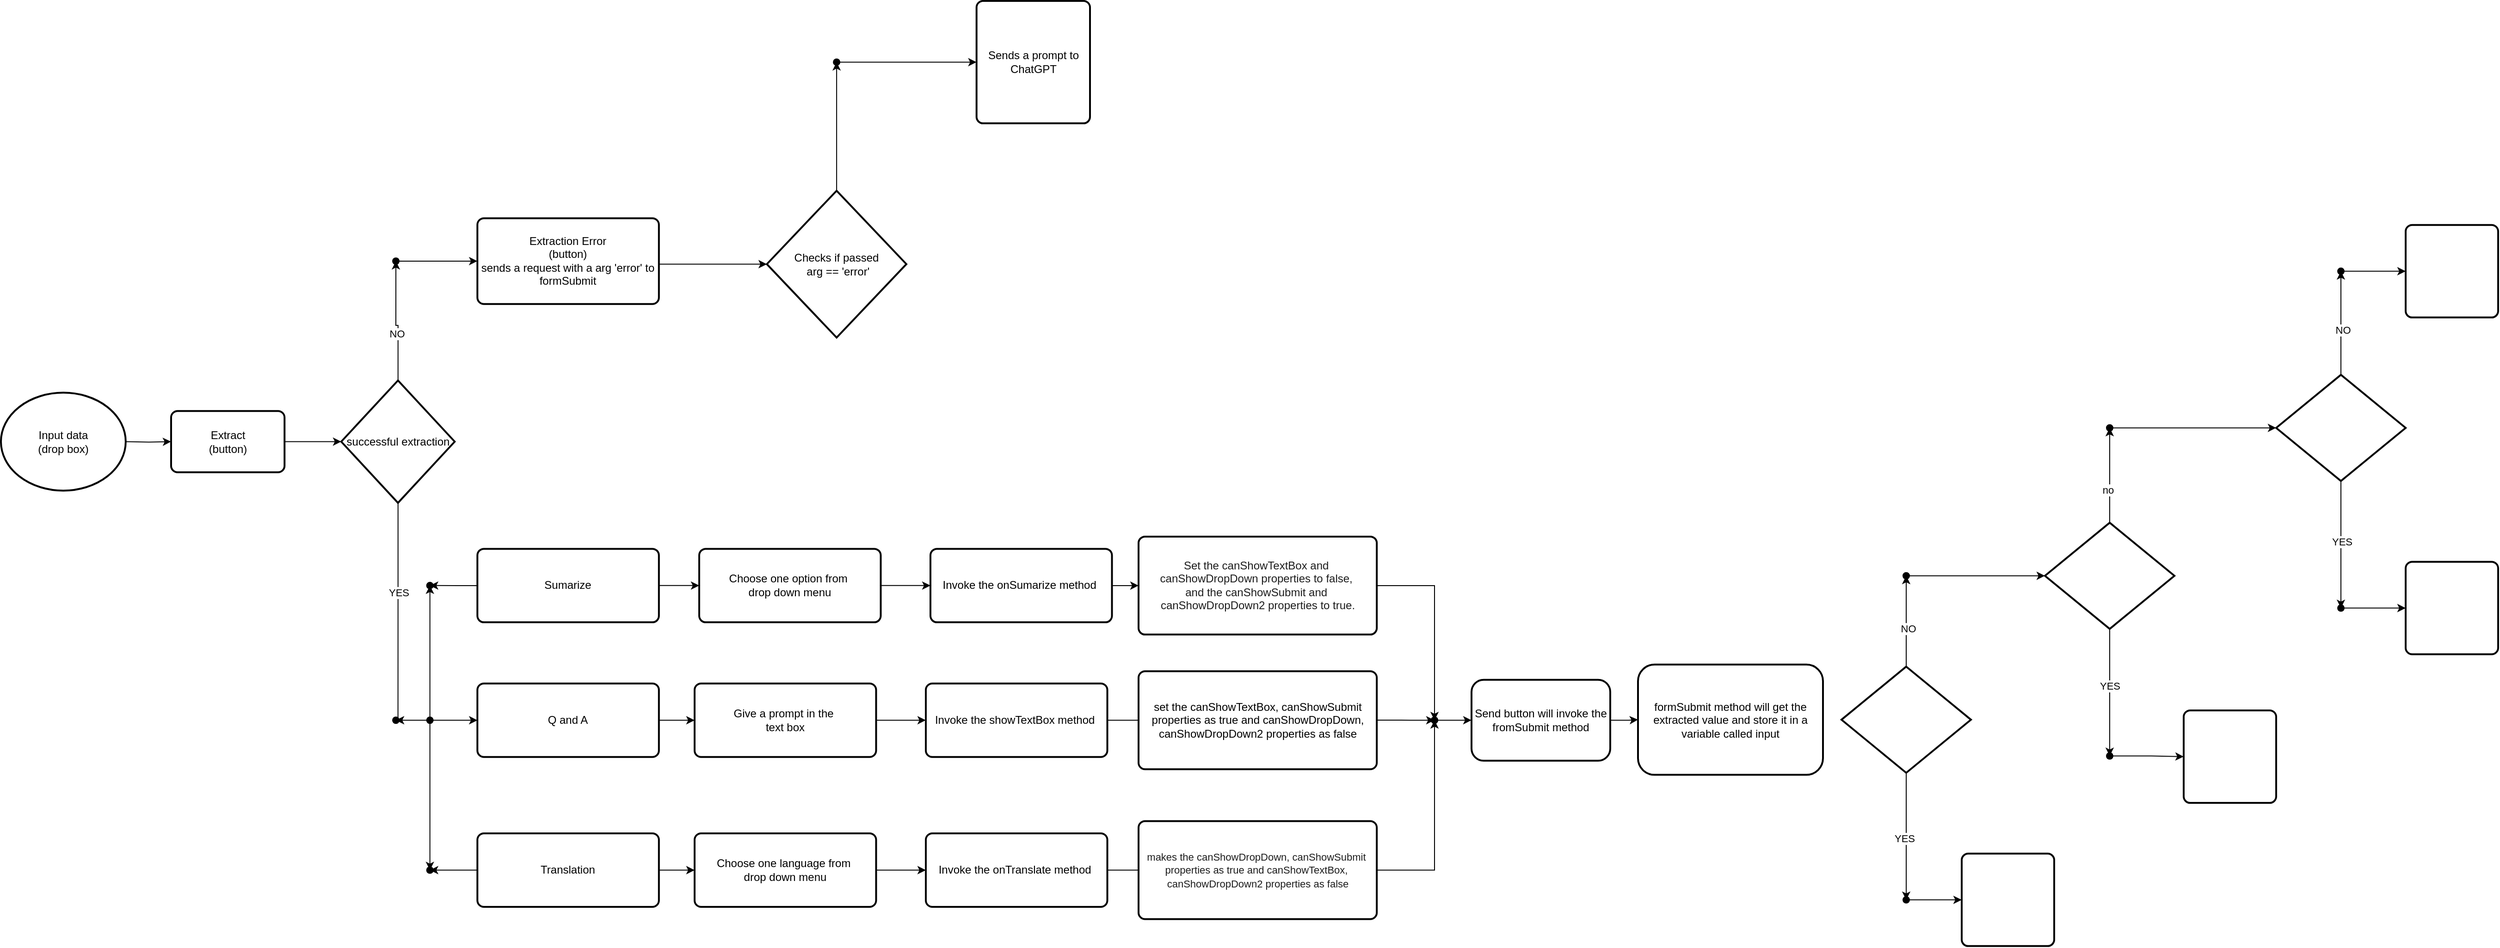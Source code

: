 <mxfile version="24.7.7">
  <diagram name="Page-1" id="-5NCfdyF40MjpB2_MiXg">
    <mxGraphModel dx="1364" dy="793" grid="1" gridSize="10" guides="1" tooltips="1" connect="1" arrows="1" fold="1" page="1" pageScale="1" pageWidth="1654" pageHeight="1169" math="0" shadow="0">
      <root>
        <mxCell id="0" />
        <mxCell id="1" parent="0" />
        <mxCell id="hPGTuuhr70xfbQIZsrYH-69" value="" style="group" vertex="1" connectable="0" parent="1">
          <mxGeometry x="80" y="337" width="1740" height="993.243" as="geometry" />
        </mxCell>
        <mxCell id="hPGTuuhr70xfbQIZsrYH-12" value="" style="edgeStyle=orthogonalEdgeStyle;rounded=0;orthogonalLoop=1;jettySize=auto;html=1;" edge="1" parent="hPGTuuhr70xfbQIZsrYH-69" target="hPGTuuhr70xfbQIZsrYH-4">
          <mxGeometry relative="1" as="geometry">
            <mxPoint x="134.922" y="476.757" as="sourcePoint" />
          </mxGeometry>
        </mxCell>
        <mxCell id="hPGTuuhr70xfbQIZsrYH-13" value="" style="edgeStyle=orthogonalEdgeStyle;rounded=0;orthogonalLoop=1;jettySize=auto;html=1;" edge="1" parent="hPGTuuhr70xfbQIZsrYH-69" source="hPGTuuhr70xfbQIZsrYH-4" target="hPGTuuhr70xfbQIZsrYH-5">
          <mxGeometry relative="1" as="geometry" />
        </mxCell>
        <mxCell id="hPGTuuhr70xfbQIZsrYH-4" value="Extract&lt;br&gt;(button)" style="rounded=1;whiteSpace=wrap;html=1;absoluteArcSize=1;arcSize=14;strokeWidth=2;" vertex="1" parent="hPGTuuhr70xfbQIZsrYH-69">
          <mxGeometry x="183.984" y="443.649" width="122.656" height="66.216" as="geometry" />
        </mxCell>
        <mxCell id="hPGTuuhr70xfbQIZsrYH-23" value="" style="edgeStyle=orthogonalEdgeStyle;rounded=0;orthogonalLoop=1;jettySize=auto;html=1;" edge="1" parent="hPGTuuhr70xfbQIZsrYH-69" source="hPGTuuhr70xfbQIZsrYH-5" target="hPGTuuhr70xfbQIZsrYH-22">
          <mxGeometry relative="1" as="geometry" />
        </mxCell>
        <mxCell id="hPGTuuhr70xfbQIZsrYH-25" value="NO" style="edgeLabel;html=1;align=center;verticalAlign=middle;resizable=0;points=[];" vertex="1" connectable="0" parent="hPGTuuhr70xfbQIZsrYH-23">
          <mxGeometry x="-0.221" y="2" relative="1" as="geometry">
            <mxPoint as="offset" />
          </mxGeometry>
        </mxCell>
        <mxCell id="hPGTuuhr70xfbQIZsrYH-33" value="" style="edgeStyle=orthogonalEdgeStyle;rounded=0;orthogonalLoop=1;jettySize=auto;html=1;" edge="1" parent="hPGTuuhr70xfbQIZsrYH-69" source="hPGTuuhr70xfbQIZsrYH-5" target="hPGTuuhr70xfbQIZsrYH-32">
          <mxGeometry relative="1" as="geometry">
            <Array as="points">
              <mxPoint x="429.297" y="635.676" />
              <mxPoint x="429.297" y="635.676" />
            </Array>
          </mxGeometry>
        </mxCell>
        <mxCell id="hPGTuuhr70xfbQIZsrYH-47" value="YES" style="edgeLabel;html=1;align=center;verticalAlign=middle;resizable=0;points=[];" vertex="1" connectable="0" parent="hPGTuuhr70xfbQIZsrYH-33">
          <mxGeometry x="-0.189" relative="1" as="geometry">
            <mxPoint as="offset" />
          </mxGeometry>
        </mxCell>
        <mxCell id="hPGTuuhr70xfbQIZsrYH-5" value="successful extraction" style="strokeWidth=2;html=1;shape=mxgraph.flowchart.decision;whiteSpace=wrap;" vertex="1" parent="hPGTuuhr70xfbQIZsrYH-69">
          <mxGeometry x="367.969" y="410.541" width="122.656" height="132.432" as="geometry" />
        </mxCell>
        <mxCell id="hPGTuuhr70xfbQIZsrYH-18" value="" style="edgeStyle=orthogonalEdgeStyle;rounded=0;orthogonalLoop=1;jettySize=auto;html=1;" edge="1" parent="hPGTuuhr70xfbQIZsrYH-69" source="hPGTuuhr70xfbQIZsrYH-7" target="hPGTuuhr70xfbQIZsrYH-9">
          <mxGeometry relative="1" as="geometry">
            <Array as="points">
              <mxPoint x="785" y="284.73" />
              <mxPoint x="785" y="284.73" />
            </Array>
          </mxGeometry>
        </mxCell>
        <mxCell id="hPGTuuhr70xfbQIZsrYH-7" value="Extraction Error&lt;br&gt;(button)&lt;br&gt;sends a request with a arg &#39;error&#39; to formSubmit" style="rounded=1;whiteSpace=wrap;html=1;absoluteArcSize=1;arcSize=14;strokeWidth=2;" vertex="1" parent="hPGTuuhr70xfbQIZsrYH-69">
          <mxGeometry x="515.156" y="235.138" width="196.25" height="92.703" as="geometry" />
        </mxCell>
        <mxCell id="hPGTuuhr70xfbQIZsrYH-20" value="" style="edgeStyle=orthogonalEdgeStyle;rounded=0;orthogonalLoop=1;jettySize=auto;html=1;" edge="1" parent="hPGTuuhr70xfbQIZsrYH-69" source="hPGTuuhr70xfbQIZsrYH-9" target="hPGTuuhr70xfbQIZsrYH-19">
          <mxGeometry relative="1" as="geometry" />
        </mxCell>
        <mxCell id="hPGTuuhr70xfbQIZsrYH-9" value="Checks if passed&lt;div&gt;&amp;nbsp;arg == &#39;error&#39;&lt;/div&gt;" style="strokeWidth=2;html=1;shape=mxgraph.flowchart.decision;whiteSpace=wrap;" vertex="1" parent="hPGTuuhr70xfbQIZsrYH-69">
          <mxGeometry x="828.117" y="205.27" width="150.867" height="158.919" as="geometry" />
        </mxCell>
        <mxCell id="hPGTuuhr70xfbQIZsrYH-10" value="Sends a prompt to ChatGPT" style="rounded=1;whiteSpace=wrap;html=1;absoluteArcSize=1;arcSize=14;strokeWidth=2;" vertex="1" parent="hPGTuuhr70xfbQIZsrYH-69">
          <mxGeometry x="1054.844" y="-1.421e-14" width="122.656" height="132.432" as="geometry" />
        </mxCell>
        <mxCell id="hPGTuuhr70xfbQIZsrYH-21" value="" style="edgeStyle=orthogonalEdgeStyle;rounded=0;orthogonalLoop=1;jettySize=auto;html=1;" edge="1" parent="hPGTuuhr70xfbQIZsrYH-69" source="hPGTuuhr70xfbQIZsrYH-19" target="hPGTuuhr70xfbQIZsrYH-10">
          <mxGeometry relative="1" as="geometry" />
        </mxCell>
        <mxCell id="hPGTuuhr70xfbQIZsrYH-19" value="" style="shape=waypoint;size=6;pointerEvents=1;points=[];fillColor=default;resizable=0;rotatable=0;perimeter=centerPerimeter;snapToPoint=1;strokeWidth=2;" vertex="1" parent="hPGTuuhr70xfbQIZsrYH-69">
          <mxGeometry x="893.551" y="56.216" width="20" height="20" as="geometry" />
        </mxCell>
        <mxCell id="hPGTuuhr70xfbQIZsrYH-24" value="" style="edgeStyle=orthogonalEdgeStyle;rounded=0;orthogonalLoop=1;jettySize=auto;html=1;" edge="1" parent="hPGTuuhr70xfbQIZsrYH-69" source="hPGTuuhr70xfbQIZsrYH-22" target="hPGTuuhr70xfbQIZsrYH-7">
          <mxGeometry relative="1" as="geometry" />
        </mxCell>
        <mxCell id="hPGTuuhr70xfbQIZsrYH-22" value="" style="shape=waypoint;size=6;pointerEvents=1;points=[];fillColor=default;resizable=0;rotatable=0;perimeter=centerPerimeter;snapToPoint=1;strokeWidth=2;" vertex="1" parent="hPGTuuhr70xfbQIZsrYH-69">
          <mxGeometry x="417.031" y="271.486" width="20" height="20" as="geometry" />
        </mxCell>
        <mxCell id="hPGTuuhr70xfbQIZsrYH-36" value="" style="edgeStyle=orthogonalEdgeStyle;rounded=0;orthogonalLoop=1;jettySize=auto;html=1;" edge="1" parent="hPGTuuhr70xfbQIZsrYH-69" source="hPGTuuhr70xfbQIZsrYH-26" target="hPGTuuhr70xfbQIZsrYH-35">
          <mxGeometry relative="1" as="geometry" />
        </mxCell>
        <mxCell id="hPGTuuhr70xfbQIZsrYH-53" value="" style="edgeStyle=orthogonalEdgeStyle;rounded=0;orthogonalLoop=1;jettySize=auto;html=1;" edge="1" parent="hPGTuuhr70xfbQIZsrYH-69" source="hPGTuuhr70xfbQIZsrYH-26" target="hPGTuuhr70xfbQIZsrYH-50">
          <mxGeometry relative="1" as="geometry" />
        </mxCell>
        <mxCell id="hPGTuuhr70xfbQIZsrYH-26" value="Sumarize" style="rounded=1;whiteSpace=wrap;html=1;absoluteArcSize=1;arcSize=14;strokeWidth=2;" vertex="1" parent="hPGTuuhr70xfbQIZsrYH-69">
          <mxGeometry x="515.156" y="592.706" width="196.25" height="79.459" as="geometry" />
        </mxCell>
        <mxCell id="hPGTuuhr70xfbQIZsrYH-54" value="" style="edgeStyle=orthogonalEdgeStyle;rounded=0;orthogonalLoop=1;jettySize=auto;html=1;" edge="1" parent="hPGTuuhr70xfbQIZsrYH-69" source="hPGTuuhr70xfbQIZsrYH-30" target="hPGTuuhr70xfbQIZsrYH-51">
          <mxGeometry relative="1" as="geometry" />
        </mxCell>
        <mxCell id="hPGTuuhr70xfbQIZsrYH-30" value="Q and A" style="rounded=1;whiteSpace=wrap;html=1;absoluteArcSize=1;arcSize=14;strokeWidth=2;" vertex="1" parent="hPGTuuhr70xfbQIZsrYH-69">
          <mxGeometry x="515.156" y="738.382" width="196.25" height="79.459" as="geometry" />
        </mxCell>
        <mxCell id="hPGTuuhr70xfbQIZsrYH-42" value="" style="edgeStyle=orthogonalEdgeStyle;rounded=0;orthogonalLoop=1;jettySize=auto;html=1;" edge="1" parent="hPGTuuhr70xfbQIZsrYH-69" source="hPGTuuhr70xfbQIZsrYH-31" target="hPGTuuhr70xfbQIZsrYH-41">
          <mxGeometry relative="1" as="geometry" />
        </mxCell>
        <mxCell id="hPGTuuhr70xfbQIZsrYH-55" value="" style="edgeStyle=orthogonalEdgeStyle;rounded=0;orthogonalLoop=1;jettySize=auto;html=1;" edge="1" parent="hPGTuuhr70xfbQIZsrYH-69" source="hPGTuuhr70xfbQIZsrYH-31" target="hPGTuuhr70xfbQIZsrYH-52">
          <mxGeometry relative="1" as="geometry" />
        </mxCell>
        <mxCell id="hPGTuuhr70xfbQIZsrYH-31" value="Translation" style="rounded=1;whiteSpace=wrap;html=1;absoluteArcSize=1;arcSize=14;strokeWidth=2;" vertex="1" parent="hPGTuuhr70xfbQIZsrYH-69">
          <mxGeometry x="515.156" y="900.541" width="196.25" height="79.459" as="geometry" />
        </mxCell>
        <mxCell id="hPGTuuhr70xfbQIZsrYH-34" value="" style="edgeStyle=orthogonalEdgeStyle;rounded=0;orthogonalLoop=1;jettySize=auto;html=1;" edge="1" parent="hPGTuuhr70xfbQIZsrYH-69" source="hPGTuuhr70xfbQIZsrYH-32" target="hPGTuuhr70xfbQIZsrYH-30">
          <mxGeometry relative="1" as="geometry" />
        </mxCell>
        <mxCell id="hPGTuuhr70xfbQIZsrYH-32" value="" style="shape=waypoint;size=6;pointerEvents=1;points=[];fillColor=default;resizable=0;rotatable=0;perimeter=centerPerimeter;snapToPoint=1;strokeWidth=2;" vertex="1" parent="hPGTuuhr70xfbQIZsrYH-69">
          <mxGeometry x="417.031" y="768.108" width="20" height="20" as="geometry" />
        </mxCell>
        <mxCell id="hPGTuuhr70xfbQIZsrYH-35" value="" style="shape=waypoint;size=6;pointerEvents=1;points=[];fillColor=default;resizable=0;rotatable=0;perimeter=centerPerimeter;snapToPoint=1;rounded=1;arcSize=14;strokeWidth=2;" vertex="1" parent="hPGTuuhr70xfbQIZsrYH-69">
          <mxGeometry x="453.828" y="622.432" width="20" height="20" as="geometry" />
        </mxCell>
        <mxCell id="hPGTuuhr70xfbQIZsrYH-41" value="" style="shape=waypoint;size=6;pointerEvents=1;points=[];fillColor=default;resizable=0;rotatable=0;perimeter=centerPerimeter;snapToPoint=1;rounded=1;arcSize=14;strokeWidth=2;" vertex="1" parent="hPGTuuhr70xfbQIZsrYH-69">
          <mxGeometry x="453.828" y="930.267" width="20" height="20" as="geometry" />
        </mxCell>
        <mxCell id="hPGTuuhr70xfbQIZsrYH-45" value="" style="edgeStyle=orthogonalEdgeStyle;rounded=0;orthogonalLoop=1;jettySize=auto;html=1;" edge="1" parent="hPGTuuhr70xfbQIZsrYH-69" source="hPGTuuhr70xfbQIZsrYH-44" target="hPGTuuhr70xfbQIZsrYH-41">
          <mxGeometry relative="1" as="geometry" />
        </mxCell>
        <mxCell id="hPGTuuhr70xfbQIZsrYH-46" value="" style="edgeStyle=orthogonalEdgeStyle;rounded=0;orthogonalLoop=1;jettySize=auto;html=1;" edge="1" parent="hPGTuuhr70xfbQIZsrYH-69" source="hPGTuuhr70xfbQIZsrYH-44" target="hPGTuuhr70xfbQIZsrYH-35">
          <mxGeometry relative="1" as="geometry" />
        </mxCell>
        <mxCell id="hPGTuuhr70xfbQIZsrYH-44" value="" style="shape=waypoint;size=6;pointerEvents=1;points=[];fillColor=default;resizable=0;rotatable=0;perimeter=centerPerimeter;snapToPoint=1;strokeWidth=2;" vertex="1" parent="hPGTuuhr70xfbQIZsrYH-69">
          <mxGeometry x="453.828" y="768.108" width="20" height="20" as="geometry" />
        </mxCell>
        <mxCell id="hPGTuuhr70xfbQIZsrYH-48" value="Input data&lt;br&gt;(drop box)" style="ellipse;whiteSpace=wrap;html=1;strokeWidth=2;" vertex="1" parent="hPGTuuhr70xfbQIZsrYH-69">
          <mxGeometry y="423.784" width="134.922" height="105.946" as="geometry" />
        </mxCell>
        <mxCell id="hPGTuuhr70xfbQIZsrYH-60" value="" style="edgeStyle=orthogonalEdgeStyle;rounded=0;orthogonalLoop=1;jettySize=auto;html=1;" edge="1" parent="hPGTuuhr70xfbQIZsrYH-69" source="hPGTuuhr70xfbQIZsrYH-50" target="hPGTuuhr70xfbQIZsrYH-57">
          <mxGeometry relative="1" as="geometry" />
        </mxCell>
        <mxCell id="hPGTuuhr70xfbQIZsrYH-50" value="Choose one option from&amp;nbsp;&lt;div&gt;drop down menu&lt;/div&gt;" style="rounded=1;whiteSpace=wrap;html=1;absoluteArcSize=1;arcSize=14;strokeWidth=2;" vertex="1" parent="hPGTuuhr70xfbQIZsrYH-69">
          <mxGeometry x="755" y="592.706" width="196.25" height="79.459" as="geometry" />
        </mxCell>
        <mxCell id="hPGTuuhr70xfbQIZsrYH-61" value="" style="edgeStyle=orthogonalEdgeStyle;rounded=0;orthogonalLoop=1;jettySize=auto;html=1;" edge="1" parent="hPGTuuhr70xfbQIZsrYH-69" source="hPGTuuhr70xfbQIZsrYH-51" target="hPGTuuhr70xfbQIZsrYH-58">
          <mxGeometry relative="1" as="geometry" />
        </mxCell>
        <mxCell id="hPGTuuhr70xfbQIZsrYH-51" value="Give a prompt in the&amp;nbsp;&lt;div&gt;text box&lt;/div&gt;" style="rounded=1;whiteSpace=wrap;html=1;absoluteArcSize=1;arcSize=14;strokeWidth=2;" vertex="1" parent="hPGTuuhr70xfbQIZsrYH-69">
          <mxGeometry x="750" y="738.382" width="196.25" height="79.459" as="geometry" />
        </mxCell>
        <mxCell id="hPGTuuhr70xfbQIZsrYH-62" value="" style="edgeStyle=orthogonalEdgeStyle;rounded=0;orthogonalLoop=1;jettySize=auto;html=1;" edge="1" parent="hPGTuuhr70xfbQIZsrYH-69" source="hPGTuuhr70xfbQIZsrYH-52" target="hPGTuuhr70xfbQIZsrYH-59">
          <mxGeometry relative="1" as="geometry" />
        </mxCell>
        <mxCell id="hPGTuuhr70xfbQIZsrYH-52" value="Choose one language from&amp;nbsp;&lt;div&gt;drop down menu&lt;/div&gt;" style="rounded=1;whiteSpace=wrap;html=1;absoluteArcSize=1;arcSize=14;strokeWidth=2;" vertex="1" parent="hPGTuuhr70xfbQIZsrYH-69">
          <mxGeometry x="750" y="900.541" width="196.25" height="79.459" as="geometry" />
        </mxCell>
        <mxCell id="hPGTuuhr70xfbQIZsrYH-66" value="" style="edgeStyle=orthogonalEdgeStyle;rounded=0;orthogonalLoop=1;jettySize=auto;html=1;" edge="1" parent="hPGTuuhr70xfbQIZsrYH-69" source="hPGTuuhr70xfbQIZsrYH-57" target="hPGTuuhr70xfbQIZsrYH-63">
          <mxGeometry relative="1" as="geometry" />
        </mxCell>
        <mxCell id="hPGTuuhr70xfbQIZsrYH-57" value="Invoke the onSumarize&lt;span style=&quot;background-color: initial;&quot;&gt;&amp;nbsp;method&amp;nbsp;&lt;/span&gt;" style="rounded=1;whiteSpace=wrap;html=1;absoluteArcSize=1;arcSize=14;strokeWidth=2;" vertex="1" parent="hPGTuuhr70xfbQIZsrYH-69">
          <mxGeometry x="1004.998" y="592.706" width="196.25" height="79.459" as="geometry" />
        </mxCell>
        <mxCell id="hPGTuuhr70xfbQIZsrYH-67" value="" style="edgeStyle=orthogonalEdgeStyle;rounded=0;orthogonalLoop=1;jettySize=auto;html=1;" edge="1" parent="hPGTuuhr70xfbQIZsrYH-69" source="hPGTuuhr70xfbQIZsrYH-58">
          <mxGeometry relative="1" as="geometry">
            <mxPoint x="1312.422" y="778.111" as="targetPoint" />
          </mxGeometry>
        </mxCell>
        <mxCell id="hPGTuuhr70xfbQIZsrYH-58" value="Invoke the showTextBox method&amp;nbsp;" style="rounded=1;whiteSpace=wrap;html=1;absoluteArcSize=1;arcSize=14;strokeWidth=2;" vertex="1" parent="hPGTuuhr70xfbQIZsrYH-69">
          <mxGeometry x="999.998" y="738.382" width="196.25" height="79.459" as="geometry" />
        </mxCell>
        <mxCell id="hPGTuuhr70xfbQIZsrYH-68" value="" style="edgeStyle=orthogonalEdgeStyle;rounded=0;orthogonalLoop=1;jettySize=auto;html=1;" edge="1" parent="hPGTuuhr70xfbQIZsrYH-69" source="hPGTuuhr70xfbQIZsrYH-59">
          <mxGeometry relative="1" as="geometry">
            <mxPoint x="1312.422" y="940.27" as="targetPoint" />
          </mxGeometry>
        </mxCell>
        <mxCell id="hPGTuuhr70xfbQIZsrYH-59" value="Invoke the onTranslate method&amp;nbsp;" style="rounded=1;whiteSpace=wrap;html=1;absoluteArcSize=1;arcSize=14;strokeWidth=2;" vertex="1" parent="hPGTuuhr70xfbQIZsrYH-69">
          <mxGeometry x="999.998" y="900.541" width="196.25" height="79.459" as="geometry" />
        </mxCell>
        <mxCell id="hPGTuuhr70xfbQIZsrYH-63" value="&lt;span style=&quot;color: rgb(28, 28, 28); text-align: start; white-space-collapse: break-spaces; background-color: rgb(255, 255, 255);&quot;&gt;&lt;font style=&quot;font-size: 12px;&quot; face=&quot;Helvetica&quot;&gt;Set the canShowTextBox and canShowDropDown properties to false, &lt;/font&gt;&lt;/span&gt;&lt;div&gt;&lt;span style=&quot;color: rgb(28, 28, 28); text-align: start; white-space-collapse: break-spaces; background-color: rgb(255, 255, 255);&quot;&gt;&lt;font style=&quot;font-size: 12px;&quot; face=&quot;Helvetica&quot;&gt;and the canShowSubmit and &lt;/font&gt;&lt;/span&gt;&lt;div style=&quot;&quot;&gt;&lt;span style=&quot;color: rgb(28, 28, 28); text-align: start; white-space-collapse: break-spaces; background-color: rgb(255, 255, 255);&quot;&gt;&lt;font style=&quot;font-size: 12px;&quot;&gt;canShowDropDown2 properties to true.&lt;/font&gt;&lt;/span&gt;&lt;/div&gt;&lt;/div&gt;" style="rounded=1;whiteSpace=wrap;html=1;absoluteArcSize=1;arcSize=14;strokeWidth=2;" vertex="1" parent="hPGTuuhr70xfbQIZsrYH-69">
          <mxGeometry x="1230.002" y="579.463" width="257.578" height="105.946" as="geometry" />
        </mxCell>
        <mxCell id="hPGTuuhr70xfbQIZsrYH-117" value="&lt;font style=&quot;font-size: 12px;&quot; face=&quot;Helvetica&quot;&gt;set the canShowTextBox, canShowSubmit properties as true and canShowDropDown, canShowDropDown2 properties as false&lt;/font&gt;" style="rounded=1;whiteSpace=wrap;html=1;absoluteArcSize=1;arcSize=14;strokeWidth=2;" vertex="1" parent="hPGTuuhr70xfbQIZsrYH-69">
          <mxGeometry x="1230.002" y="725.138" width="257.578" height="105.946" as="geometry" />
        </mxCell>
        <mxCell id="hPGTuuhr70xfbQIZsrYH-118" value="&lt;div style=&quot;&quot;&gt;&lt;span style=&quot;background-color: initial; white-space-collapse: break-spaces;&quot;&gt;&lt;font face=&quot;Helvetica&quot; style=&quot;font-size: 11px;&quot; color=&quot;#1c1c1c&quot;&gt;makes the canShowDropDown, canShowSubmit properties as true and canShowTextBox, canShowDropDown2 properties as false&lt;/font&gt;&lt;/span&gt;&lt;/div&gt;" style="rounded=1;whiteSpace=wrap;html=1;absoluteArcSize=1;arcSize=14;strokeWidth=2;align=center;" vertex="1" parent="hPGTuuhr70xfbQIZsrYH-69">
          <mxGeometry x="1230.002" y="887.297" width="257.578" height="105.946" as="geometry" />
        </mxCell>
        <mxCell id="hPGTuuhr70xfbQIZsrYH-124" value="" style="edgeStyle=orthogonalEdgeStyle;rounded=0;orthogonalLoop=1;jettySize=auto;html=1;entryX=0.75;entryY=1.144;entryDx=0;entryDy=0;entryPerimeter=0;" edge="1" parent="hPGTuuhr70xfbQIZsrYH-69" source="hPGTuuhr70xfbQIZsrYH-118" target="hPGTuuhr70xfbQIZsrYH-178">
          <mxGeometry relative="1" as="geometry">
            <mxPoint x="1550" y="943" as="targetPoint" />
          </mxGeometry>
        </mxCell>
        <mxCell id="hPGTuuhr70xfbQIZsrYH-178" value="" style="shape=waypoint;sketch=0;size=6;pointerEvents=1;points=[];fillColor=default;resizable=0;rotatable=0;perimeter=centerPerimeter;snapToPoint=1;rounded=1;arcSize=14;strokeWidth=2;" vertex="1" parent="hPGTuuhr70xfbQIZsrYH-69">
          <mxGeometry x="1539.999" y="768.111" width="20" height="20" as="geometry" />
        </mxCell>
        <mxCell id="hPGTuuhr70xfbQIZsrYH-179" value="" style="edgeStyle=orthogonalEdgeStyle;rounded=0;orthogonalLoop=1;jettySize=auto;html=1;" edge="1" parent="hPGTuuhr70xfbQIZsrYH-69" source="hPGTuuhr70xfbQIZsrYH-117" target="hPGTuuhr70xfbQIZsrYH-178">
          <mxGeometry relative="1" as="geometry" />
        </mxCell>
        <mxCell id="hPGTuuhr70xfbQIZsrYH-187" value="" style="edgeStyle=orthogonalEdgeStyle;rounded=0;orthogonalLoop=1;jettySize=auto;html=1;" edge="1" parent="hPGTuuhr70xfbQIZsrYH-69" source="hPGTuuhr70xfbQIZsrYH-185" target="hPGTuuhr70xfbQIZsrYH-142">
          <mxGeometry relative="1" as="geometry" />
        </mxCell>
        <mxCell id="hPGTuuhr70xfbQIZsrYH-185" value="" style="shape=waypoint;sketch=0;size=6;pointerEvents=1;points=[];fillColor=default;resizable=0;rotatable=0;perimeter=centerPerimeter;snapToPoint=1;rounded=1;arcSize=14;strokeWidth=2;" vertex="1" parent="hPGTuuhr70xfbQIZsrYH-69">
          <mxGeometry x="1539.999" y="768.106" width="20" height="20" as="geometry" />
        </mxCell>
        <mxCell id="hPGTuuhr70xfbQIZsrYH-186" value="" style="edgeStyle=orthogonalEdgeStyle;rounded=0;orthogonalLoop=1;jettySize=auto;html=1;" edge="1" parent="hPGTuuhr70xfbQIZsrYH-69" source="hPGTuuhr70xfbQIZsrYH-63" target="hPGTuuhr70xfbQIZsrYH-185">
          <mxGeometry relative="1" as="geometry" />
        </mxCell>
        <mxCell id="hPGTuuhr70xfbQIZsrYH-142" value="Send button will invoke the fromSubmit method" style="rounded=1;whiteSpace=wrap;html=1;strokeWidth=2;" vertex="1" parent="hPGTuuhr70xfbQIZsrYH-69">
          <mxGeometry x="1590" y="734.331" width="150" height="87.56" as="geometry" />
        </mxCell>
        <mxCell id="hPGTuuhr70xfbQIZsrYH-151" value="" style="edgeStyle=orthogonalEdgeStyle;rounded=0;orthogonalLoop=1;jettySize=auto;html=1;" edge="1" parent="1" source="hPGTuuhr70xfbQIZsrYH-127" target="hPGTuuhr70xfbQIZsrYH-150">
          <mxGeometry relative="1" as="geometry" />
        </mxCell>
        <mxCell id="hPGTuuhr70xfbQIZsrYH-167" value="NO" style="edgeLabel;html=1;align=center;verticalAlign=middle;resizable=0;points=[];" vertex="1" connectable="0" parent="hPGTuuhr70xfbQIZsrYH-151">
          <mxGeometry x="-0.151" y="-2" relative="1" as="geometry">
            <mxPoint as="offset" />
          </mxGeometry>
        </mxCell>
        <mxCell id="hPGTuuhr70xfbQIZsrYH-159" value="" style="edgeStyle=orthogonalEdgeStyle;rounded=0;orthogonalLoop=1;jettySize=auto;html=1;" edge="1" parent="1" source="hPGTuuhr70xfbQIZsrYH-127" target="hPGTuuhr70xfbQIZsrYH-158">
          <mxGeometry relative="1" as="geometry" />
        </mxCell>
        <mxCell id="hPGTuuhr70xfbQIZsrYH-169" value="YES" style="edgeLabel;html=1;align=center;verticalAlign=middle;resizable=0;points=[];" vertex="1" connectable="0" parent="hPGTuuhr70xfbQIZsrYH-159">
          <mxGeometry x="0.04" y="-2" relative="1" as="geometry">
            <mxPoint y="-1" as="offset" />
          </mxGeometry>
        </mxCell>
        <mxCell id="hPGTuuhr70xfbQIZsrYH-127" value="" style="strokeWidth=2;html=1;shape=mxgraph.flowchart.decision;whiteSpace=wrap;" vertex="1" parent="1">
          <mxGeometry x="2070" y="1057.1" width="140" height="114.89" as="geometry" />
        </mxCell>
        <mxCell id="hPGTuuhr70xfbQIZsrYH-147" value="" style="rounded=1;whiteSpace=wrap;html=1;absoluteArcSize=1;arcSize=14;strokeWidth=2;" vertex="1" parent="1">
          <mxGeometry x="2200" y="1259.435" width="100" height="100" as="geometry" />
        </mxCell>
        <mxCell id="hPGTuuhr70xfbQIZsrYH-154" value="" style="edgeStyle=orthogonalEdgeStyle;rounded=0;orthogonalLoop=1;jettySize=auto;html=1;" edge="1" parent="1" source="hPGTuuhr70xfbQIZsrYH-148" target="hPGTuuhr70xfbQIZsrYH-153">
          <mxGeometry relative="1" as="geometry" />
        </mxCell>
        <mxCell id="hPGTuuhr70xfbQIZsrYH-168" value="no" style="edgeLabel;html=1;align=center;verticalAlign=middle;resizable=0;points=[];" vertex="1" connectable="0" parent="hPGTuuhr70xfbQIZsrYH-154">
          <mxGeometry x="-0.298" y="2" relative="1" as="geometry">
            <mxPoint as="offset" />
          </mxGeometry>
        </mxCell>
        <mxCell id="hPGTuuhr70xfbQIZsrYH-162" value="" style="edgeStyle=orthogonalEdgeStyle;rounded=0;orthogonalLoop=1;jettySize=auto;html=1;" edge="1" parent="1" source="hPGTuuhr70xfbQIZsrYH-148" target="hPGTuuhr70xfbQIZsrYH-161">
          <mxGeometry relative="1" as="geometry" />
        </mxCell>
        <mxCell id="hPGTuuhr70xfbQIZsrYH-171" value="YES" style="edgeLabel;html=1;align=center;verticalAlign=middle;resizable=0;points=[];" vertex="1" connectable="0" parent="hPGTuuhr70xfbQIZsrYH-162">
          <mxGeometry x="-0.111" relative="1" as="geometry">
            <mxPoint as="offset" />
          </mxGeometry>
        </mxCell>
        <mxCell id="hPGTuuhr70xfbQIZsrYH-148" value="" style="strokeWidth=2;html=1;shape=mxgraph.flowchart.decision;whiteSpace=wrap;" vertex="1" parent="1">
          <mxGeometry x="2290" y="901.43" width="140" height="114.89" as="geometry" />
        </mxCell>
        <mxCell id="hPGTuuhr70xfbQIZsrYH-165" value="" style="edgeStyle=orthogonalEdgeStyle;rounded=0;orthogonalLoop=1;jettySize=auto;html=1;" edge="1" parent="1" source="hPGTuuhr70xfbQIZsrYH-149" target="hPGTuuhr70xfbQIZsrYH-164">
          <mxGeometry relative="1" as="geometry" />
        </mxCell>
        <mxCell id="hPGTuuhr70xfbQIZsrYH-172" value="YES" style="edgeLabel;html=1;align=center;verticalAlign=middle;resizable=0;points=[];" vertex="1" connectable="0" parent="hPGTuuhr70xfbQIZsrYH-165">
          <mxGeometry x="-0.053" y="1" relative="1" as="geometry">
            <mxPoint as="offset" />
          </mxGeometry>
        </mxCell>
        <mxCell id="hPGTuuhr70xfbQIZsrYH-175" value="" style="edgeStyle=orthogonalEdgeStyle;rounded=0;orthogonalLoop=1;jettySize=auto;html=1;" edge="1" parent="1" source="hPGTuuhr70xfbQIZsrYH-149" target="hPGTuuhr70xfbQIZsrYH-174">
          <mxGeometry relative="1" as="geometry" />
        </mxCell>
        <mxCell id="hPGTuuhr70xfbQIZsrYH-177" value="NO" style="edgeLabel;html=1;align=center;verticalAlign=middle;resizable=0;points=[];" vertex="1" connectable="0" parent="hPGTuuhr70xfbQIZsrYH-175">
          <mxGeometry x="-0.125" y="-2" relative="1" as="geometry">
            <mxPoint as="offset" />
          </mxGeometry>
        </mxCell>
        <mxCell id="hPGTuuhr70xfbQIZsrYH-149" value="" style="strokeWidth=2;html=1;shape=mxgraph.flowchart.decision;whiteSpace=wrap;" vertex="1" parent="1">
          <mxGeometry x="2540" y="741.43" width="140" height="114.89" as="geometry" />
        </mxCell>
        <mxCell id="hPGTuuhr70xfbQIZsrYH-152" value="" style="edgeStyle=orthogonalEdgeStyle;rounded=0;orthogonalLoop=1;jettySize=auto;html=1;" edge="1" parent="1" source="hPGTuuhr70xfbQIZsrYH-150" target="hPGTuuhr70xfbQIZsrYH-148">
          <mxGeometry relative="1" as="geometry" />
        </mxCell>
        <mxCell id="hPGTuuhr70xfbQIZsrYH-150" value="" style="shape=waypoint;sketch=0;size=6;pointerEvents=1;points=[];fillColor=default;resizable=0;rotatable=0;perimeter=centerPerimeter;snapToPoint=1;strokeWidth=2;" vertex="1" parent="1">
          <mxGeometry x="2130" y="948.875" width="20" height="20" as="geometry" />
        </mxCell>
        <mxCell id="hPGTuuhr70xfbQIZsrYH-155" value="" style="edgeStyle=orthogonalEdgeStyle;rounded=0;orthogonalLoop=1;jettySize=auto;html=1;" edge="1" parent="1" source="hPGTuuhr70xfbQIZsrYH-153" target="hPGTuuhr70xfbQIZsrYH-149">
          <mxGeometry relative="1" as="geometry" />
        </mxCell>
        <mxCell id="hPGTuuhr70xfbQIZsrYH-153" value="" style="shape=waypoint;sketch=0;size=6;pointerEvents=1;points=[];fillColor=default;resizable=0;rotatable=0;perimeter=centerPerimeter;snapToPoint=1;strokeWidth=2;" vertex="1" parent="1">
          <mxGeometry x="2350" y="788.875" width="20" height="20" as="geometry" />
        </mxCell>
        <mxCell id="hPGTuuhr70xfbQIZsrYH-156" value="" style="rounded=1;whiteSpace=wrap;html=1;absoluteArcSize=1;arcSize=14;strokeWidth=2;" vertex="1" parent="1">
          <mxGeometry x="2440" y="1104.54" width="100" height="100" as="geometry" />
        </mxCell>
        <mxCell id="hPGTuuhr70xfbQIZsrYH-157" value="" style="rounded=1;whiteSpace=wrap;html=1;absoluteArcSize=1;arcSize=14;strokeWidth=2;" vertex="1" parent="1">
          <mxGeometry x="2680" y="943.765" width="100" height="100" as="geometry" />
        </mxCell>
        <mxCell id="hPGTuuhr70xfbQIZsrYH-160" value="" style="edgeStyle=orthogonalEdgeStyle;rounded=0;orthogonalLoop=1;jettySize=auto;html=1;" edge="1" parent="1" source="hPGTuuhr70xfbQIZsrYH-158" target="hPGTuuhr70xfbQIZsrYH-147">
          <mxGeometry relative="1" as="geometry" />
        </mxCell>
        <mxCell id="hPGTuuhr70xfbQIZsrYH-158" value="" style="shape=waypoint;sketch=0;size=6;pointerEvents=1;points=[];fillColor=default;resizable=0;rotatable=0;perimeter=centerPerimeter;snapToPoint=1;strokeWidth=2;" vertex="1" parent="1">
          <mxGeometry x="2130" y="1299.435" width="20" height="20" as="geometry" />
        </mxCell>
        <mxCell id="hPGTuuhr70xfbQIZsrYH-163" value="" style="edgeStyle=orthogonalEdgeStyle;rounded=0;orthogonalLoop=1;jettySize=auto;html=1;" edge="1" parent="1" source="hPGTuuhr70xfbQIZsrYH-161" target="hPGTuuhr70xfbQIZsrYH-156">
          <mxGeometry relative="1" as="geometry" />
        </mxCell>
        <mxCell id="hPGTuuhr70xfbQIZsrYH-161" value="" style="shape=waypoint;sketch=0;size=6;pointerEvents=1;points=[];fillColor=default;resizable=0;rotatable=0;perimeter=centerPerimeter;snapToPoint=1;strokeWidth=2;" vertex="1" parent="1">
          <mxGeometry x="2350" y="1143.765" width="20" height="20" as="geometry" />
        </mxCell>
        <mxCell id="hPGTuuhr70xfbQIZsrYH-166" value="" style="edgeStyle=orthogonalEdgeStyle;rounded=0;orthogonalLoop=1;jettySize=auto;html=1;" edge="1" parent="1" source="hPGTuuhr70xfbQIZsrYH-164" target="hPGTuuhr70xfbQIZsrYH-157">
          <mxGeometry relative="1" as="geometry" />
        </mxCell>
        <mxCell id="hPGTuuhr70xfbQIZsrYH-164" value="" style="shape=waypoint;sketch=0;size=6;pointerEvents=1;points=[];fillColor=default;resizable=0;rotatable=0;perimeter=centerPerimeter;snapToPoint=1;strokeWidth=2;" vertex="1" parent="1">
          <mxGeometry x="2600" y="983.765" width="20" height="20" as="geometry" />
        </mxCell>
        <mxCell id="hPGTuuhr70xfbQIZsrYH-173" value="" style="rounded=1;whiteSpace=wrap;html=1;absoluteArcSize=1;arcSize=14;strokeWidth=2;" vertex="1" parent="1">
          <mxGeometry x="2680" y="579.43" width="100" height="100" as="geometry" />
        </mxCell>
        <mxCell id="hPGTuuhr70xfbQIZsrYH-176" value="" style="edgeStyle=orthogonalEdgeStyle;rounded=0;orthogonalLoop=1;jettySize=auto;html=1;" edge="1" parent="1" source="hPGTuuhr70xfbQIZsrYH-174" target="hPGTuuhr70xfbQIZsrYH-173">
          <mxGeometry relative="1" as="geometry" />
        </mxCell>
        <mxCell id="hPGTuuhr70xfbQIZsrYH-174" value="" style="shape=waypoint;sketch=0;size=6;pointerEvents=1;points=[];fillColor=default;resizable=0;rotatable=0;perimeter=centerPerimeter;snapToPoint=1;strokeWidth=2;" vertex="1" parent="1">
          <mxGeometry x="2600" y="619.43" width="20" height="20" as="geometry" />
        </mxCell>
        <mxCell id="hPGTuuhr70xfbQIZsrYH-188" value="formSubmit method will get the extracted value and store it in a variable called input" style="rounded=1;whiteSpace=wrap;html=1;strokeWidth=2;" vertex="1" parent="1">
          <mxGeometry x="1850" y="1054.921" width="200" height="119.24" as="geometry" />
        </mxCell>
        <mxCell id="hPGTuuhr70xfbQIZsrYH-189" value="" style="edgeStyle=orthogonalEdgeStyle;rounded=0;orthogonalLoop=1;jettySize=auto;html=1;" edge="1" parent="1" source="hPGTuuhr70xfbQIZsrYH-142" target="hPGTuuhr70xfbQIZsrYH-188">
          <mxGeometry relative="1" as="geometry" />
        </mxCell>
      </root>
    </mxGraphModel>
  </diagram>
</mxfile>
